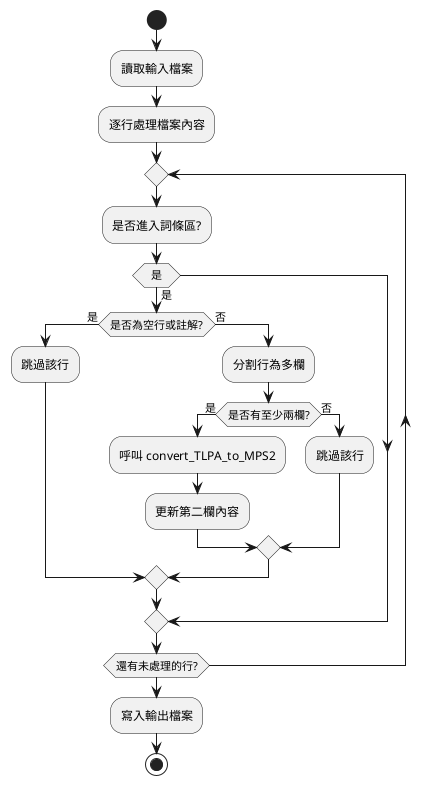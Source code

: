 @startuml
start
:讀取輸入檔案;
:逐行處理檔案內容;
repeat
  :是否進入詞條區?;
  if (是) then (是)
    if (是否為空行或註解?) then (是)
      :跳過該行;
    else (否)
      :分割行為多欄;
      if (是否有至少兩欄?) then (是)
        :呼叫 convert_TLPA_to_MPS2;
        :更新第二欄內容;
      else (否)
        :跳過該行;
      endif
    endif
  endif
repeat while (還有未處理的行?)
:寫入輸出檔案;
stop
@enduml
